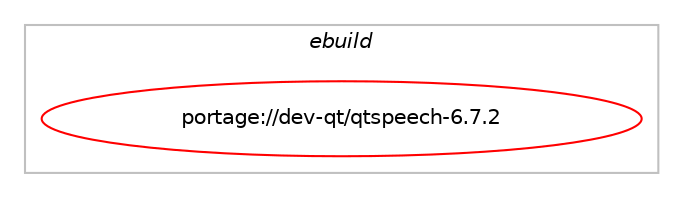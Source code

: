 digraph prolog {

# *************
# Graph options
# *************

newrank=true;
concentrate=true;
compound=true;
graph [rankdir=LR,fontname=Helvetica,fontsize=10,ranksep=1.5];#, ranksep=2.5, nodesep=0.2];
edge  [arrowhead=vee];
node  [fontname=Helvetica,fontsize=10];

# **********
# The ebuild
# **********

subgraph cluster_leftcol {
color=gray;
label=<<i>ebuild</i>>;
id [label="portage://dev-qt/qtspeech-6.7.2", color=red, width=4, href="../dev-qt/qtspeech-6.7.2.svg"];
}

# ****************
# The dependencies
# ****************

subgraph cluster_midcol {
color=gray;
label=<<i>dependencies</i>>;
subgraph cluster_compile {
fillcolor="#eeeeee";
style=filled;
label=<<i>compile</i>>;
# *** BEGIN UNKNOWN DEPENDENCY TYPE (TODO) ***
# id -> equal(use_conditional_group(positive,flite,portage://dev-qt/qtspeech-6.7.2,[package_dependency(portage://dev-qt/qtspeech-6.7.2,install,no,app-accessibility,flite,none,[,,],[],[])]))
# *** END UNKNOWN DEPENDENCY TYPE (TODO) ***

# *** BEGIN UNKNOWN DEPENDENCY TYPE (TODO) ***
# id -> equal(use_conditional_group(positive,qml,portage://dev-qt/qtspeech-6.7.2,[package_dependency(portage://dev-qt/qtspeech-6.7.2,install,no,dev-qt,qtdeclarative,tilde,[6.7.2,,,6.7.2],[slot(6)],[])]))
# *** END UNKNOWN DEPENDENCY TYPE (TODO) ***

# *** BEGIN UNKNOWN DEPENDENCY TYPE (TODO) ***
# id -> equal(use_conditional_group(positive,speechd,portage://dev-qt/qtspeech-6.7.2,[package_dependency(portage://dev-qt/qtspeech-6.7.2,install,no,app-accessibility,speech-dispatcher,none,[,,],[],[])]))
# *** END UNKNOWN DEPENDENCY TYPE (TODO) ***

# *** BEGIN UNKNOWN DEPENDENCY TYPE (TODO) ***
# id -> equal(package_dependency(portage://dev-qt/qtspeech-6.7.2,install,no,dev-qt,qtbase,tilde,[6.7.2,,,6.7.2],[slot(6)],[]))
# *** END UNKNOWN DEPENDENCY TYPE (TODO) ***

# *** BEGIN UNKNOWN DEPENDENCY TYPE (TODO) ***
# id -> equal(package_dependency(portage://dev-qt/qtspeech-6.7.2,install,no,dev-qt,qtmultimedia,tilde,[6.7.2,,,6.7.2],[slot(6)],[]))
# *** END UNKNOWN DEPENDENCY TYPE (TODO) ***

}
subgraph cluster_compileandrun {
fillcolor="#eeeeee";
style=filled;
label=<<i>compile and run</i>>;
}
subgraph cluster_run {
fillcolor="#eeeeee";
style=filled;
label=<<i>run</i>>;
# *** BEGIN UNKNOWN DEPENDENCY TYPE (TODO) ***
# id -> equal(use_conditional_group(positive,flite,portage://dev-qt/qtspeech-6.7.2,[package_dependency(portage://dev-qt/qtspeech-6.7.2,run,no,app-accessibility,flite,none,[,,],[],[])]))
# *** END UNKNOWN DEPENDENCY TYPE (TODO) ***

# *** BEGIN UNKNOWN DEPENDENCY TYPE (TODO) ***
# id -> equal(use_conditional_group(positive,qml,portage://dev-qt/qtspeech-6.7.2,[package_dependency(portage://dev-qt/qtspeech-6.7.2,run,no,dev-qt,qtdeclarative,tilde,[6.7.2,,,6.7.2],[slot(6)],[])]))
# *** END UNKNOWN DEPENDENCY TYPE (TODO) ***

# *** BEGIN UNKNOWN DEPENDENCY TYPE (TODO) ***
# id -> equal(use_conditional_group(positive,speechd,portage://dev-qt/qtspeech-6.7.2,[package_dependency(portage://dev-qt/qtspeech-6.7.2,run,no,app-accessibility,speech-dispatcher,none,[,,],[],[])]))
# *** END UNKNOWN DEPENDENCY TYPE (TODO) ***

# *** BEGIN UNKNOWN DEPENDENCY TYPE (TODO) ***
# id -> equal(package_dependency(portage://dev-qt/qtspeech-6.7.2,run,no,dev-qt,qtbase,tilde,[6.7.2,,,6.7.2],[slot(6)],[]))
# *** END UNKNOWN DEPENDENCY TYPE (TODO) ***

# *** BEGIN UNKNOWN DEPENDENCY TYPE (TODO) ***
# id -> equal(package_dependency(portage://dev-qt/qtspeech-6.7.2,run,no,dev-qt,qtmultimedia,tilde,[6.7.2,,,6.7.2],[slot(6)],[]))
# *** END UNKNOWN DEPENDENCY TYPE (TODO) ***

}
}

# **************
# The candidates
# **************

subgraph cluster_choices {
rank=same;
color=gray;
label=<<i>candidates</i>>;

}

}
